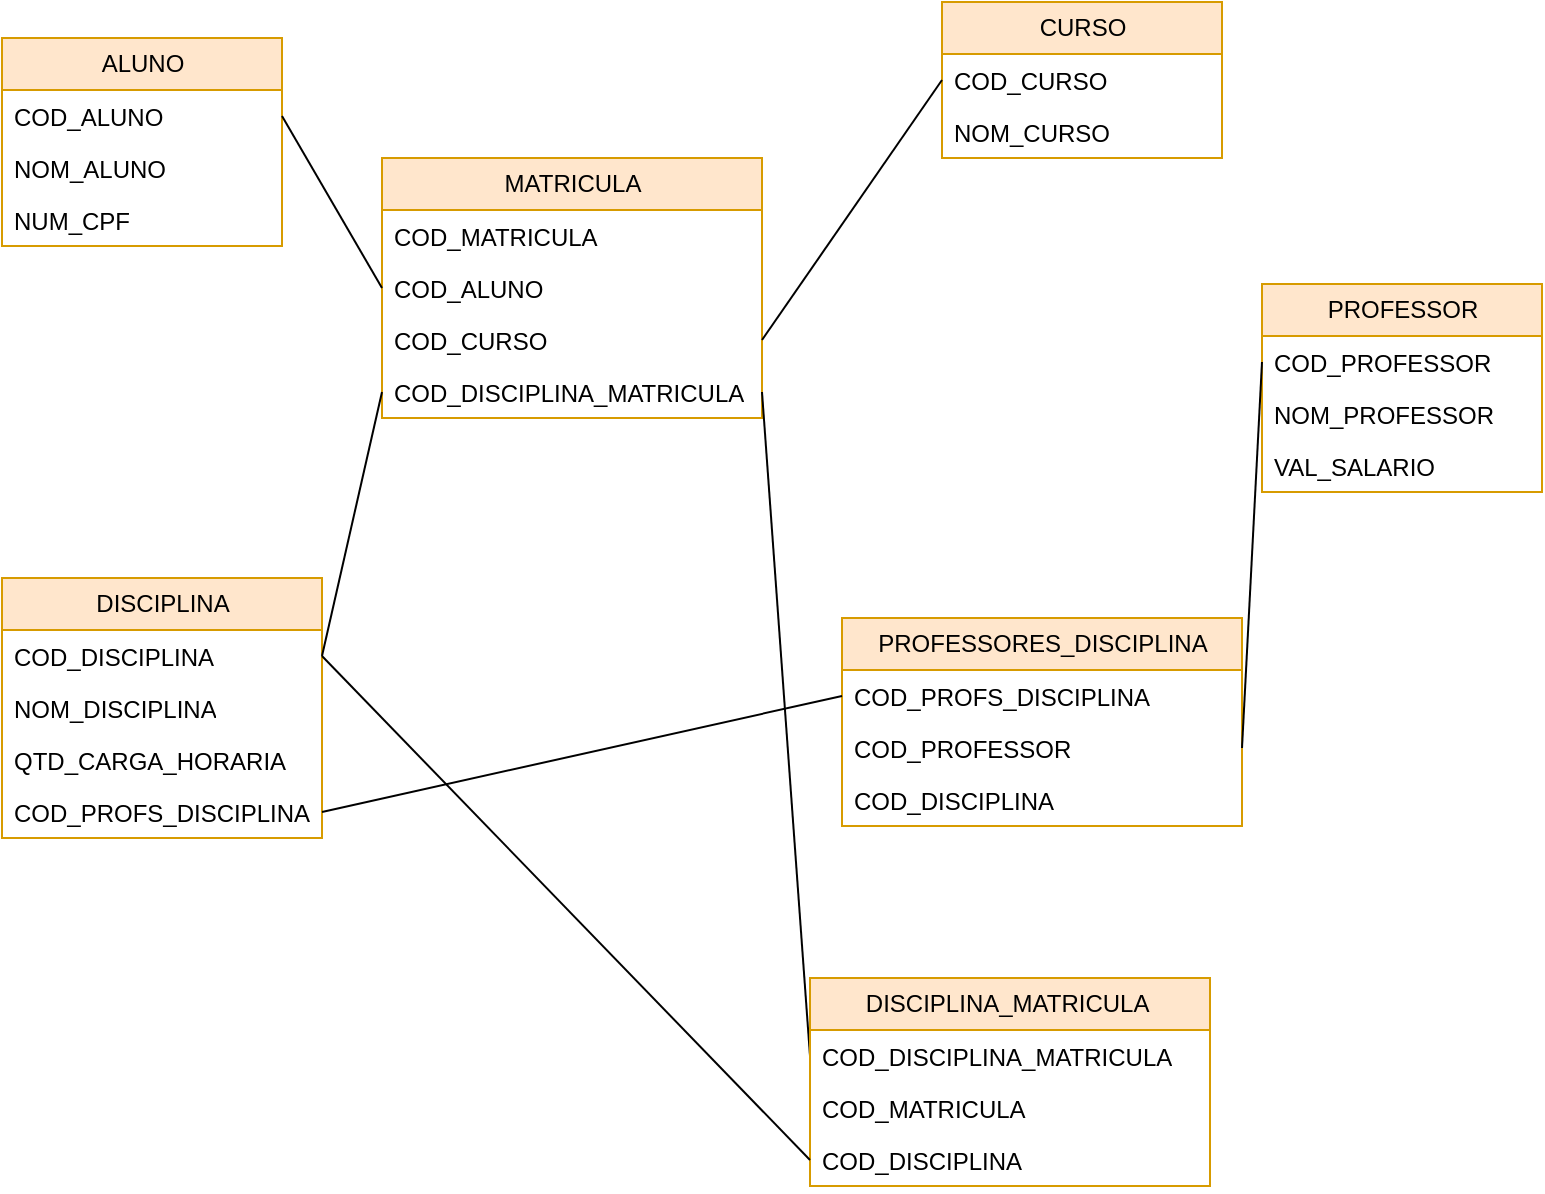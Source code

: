 <mxfile version="21.6.9" type="device">
  <diagram name="Página-1" id="yBHkCJSKhaY4Tj-qucJd">
    <mxGraphModel dx="794" dy="677" grid="1" gridSize="10" guides="1" tooltips="1" connect="1" arrows="1" fold="1" page="1" pageScale="1" pageWidth="827" pageHeight="1169" math="0" shadow="0">
      <root>
        <mxCell id="0" />
        <mxCell id="1" parent="0" />
        <mxCell id="Fxy2UOBtcPNBJgfNg50S-2" value="ALUNO" style="swimlane;fontStyle=0;childLayout=stackLayout;horizontal=1;startSize=26;fillColor=#ffe6cc;horizontalStack=0;resizeParent=1;resizeParentMax=0;resizeLast=0;collapsible=1;marginBottom=0;html=1;strokeColor=#d79b00;" parent="1" vertex="1">
          <mxGeometry x="10" y="70" width="140" height="104" as="geometry" />
        </mxCell>
        <mxCell id="Fxy2UOBtcPNBJgfNg50S-3" value="COD_ALUNO" style="text;strokeColor=none;fillColor=none;align=left;verticalAlign=top;spacingLeft=4;spacingRight=4;overflow=hidden;rotatable=0;points=[[0,0.5],[1,0.5]];portConstraint=eastwest;whiteSpace=wrap;html=1;" parent="Fxy2UOBtcPNBJgfNg50S-2" vertex="1">
          <mxGeometry y="26" width="140" height="26" as="geometry" />
        </mxCell>
        <mxCell id="Fxy2UOBtcPNBJgfNg50S-4" value="NOM_ALUNO" style="text;strokeColor=none;fillColor=none;align=left;verticalAlign=top;spacingLeft=4;spacingRight=4;overflow=hidden;rotatable=0;points=[[0,0.5],[1,0.5]];portConstraint=eastwest;whiteSpace=wrap;html=1;" parent="Fxy2UOBtcPNBJgfNg50S-2" vertex="1">
          <mxGeometry y="52" width="140" height="26" as="geometry" />
        </mxCell>
        <mxCell id="Fxy2UOBtcPNBJgfNg50S-5" value="NUM_CPF" style="text;strokeColor=none;fillColor=none;align=left;verticalAlign=top;spacingLeft=4;spacingRight=4;overflow=hidden;rotatable=0;points=[[0,0.5],[1,0.5]];portConstraint=eastwest;whiteSpace=wrap;html=1;" parent="Fxy2UOBtcPNBJgfNg50S-2" vertex="1">
          <mxGeometry y="78" width="140" height="26" as="geometry" />
        </mxCell>
        <mxCell id="Fxy2UOBtcPNBJgfNg50S-10" value="CURSO" style="swimlane;fontStyle=0;childLayout=stackLayout;horizontal=1;startSize=26;fillColor=#ffe6cc;horizontalStack=0;resizeParent=1;resizeParentMax=0;resizeLast=0;collapsible=1;marginBottom=0;html=1;strokeColor=#d79b00;" parent="1" vertex="1">
          <mxGeometry x="480" y="52" width="140" height="78" as="geometry" />
        </mxCell>
        <mxCell id="Fxy2UOBtcPNBJgfNg50S-11" value="COD_CURSO" style="text;strokeColor=none;fillColor=none;align=left;verticalAlign=top;spacingLeft=4;spacingRight=4;overflow=hidden;rotatable=0;points=[[0,0.5],[1,0.5]];portConstraint=eastwest;whiteSpace=wrap;html=1;" parent="Fxy2UOBtcPNBJgfNg50S-10" vertex="1">
          <mxGeometry y="26" width="140" height="26" as="geometry" />
        </mxCell>
        <mxCell id="Fxy2UOBtcPNBJgfNg50S-12" value="NOM_CURSO" style="text;strokeColor=none;fillColor=none;align=left;verticalAlign=top;spacingLeft=4;spacingRight=4;overflow=hidden;rotatable=0;points=[[0,0.5],[1,0.5]];portConstraint=eastwest;whiteSpace=wrap;html=1;" parent="Fxy2UOBtcPNBJgfNg50S-10" vertex="1">
          <mxGeometry y="52" width="140" height="26" as="geometry" />
        </mxCell>
        <mxCell id="Fxy2UOBtcPNBJgfNg50S-14" value="DISCIPLINA" style="swimlane;fontStyle=0;childLayout=stackLayout;horizontal=1;startSize=26;fillColor=#ffe6cc;horizontalStack=0;resizeParent=1;resizeParentMax=0;resizeLast=0;collapsible=1;marginBottom=0;html=1;strokeColor=#d79b00;" parent="1" vertex="1">
          <mxGeometry x="10" y="340" width="160" height="130" as="geometry" />
        </mxCell>
        <mxCell id="Fxy2UOBtcPNBJgfNg50S-15" value="COD_DISCIPLINA" style="text;strokeColor=none;fillColor=none;align=left;verticalAlign=top;spacingLeft=4;spacingRight=4;overflow=hidden;rotatable=0;points=[[0,0.5],[1,0.5]];portConstraint=eastwest;whiteSpace=wrap;html=1;" parent="Fxy2UOBtcPNBJgfNg50S-14" vertex="1">
          <mxGeometry y="26" width="160" height="26" as="geometry" />
        </mxCell>
        <mxCell id="Fxy2UOBtcPNBJgfNg50S-16" value="NOM_DISCIPLINA" style="text;strokeColor=none;fillColor=none;align=left;verticalAlign=top;spacingLeft=4;spacingRight=4;overflow=hidden;rotatable=0;points=[[0,0.5],[1,0.5]];portConstraint=eastwest;whiteSpace=wrap;html=1;" parent="Fxy2UOBtcPNBJgfNg50S-14" vertex="1">
          <mxGeometry y="52" width="160" height="26" as="geometry" />
        </mxCell>
        <mxCell id="Fxy2UOBtcPNBJgfNg50S-17" value="QTD_CARGA_HORARIA" style="text;strokeColor=none;fillColor=none;align=left;verticalAlign=top;spacingLeft=4;spacingRight=4;overflow=hidden;rotatable=0;points=[[0,0.5],[1,0.5]];portConstraint=eastwest;whiteSpace=wrap;html=1;" parent="Fxy2UOBtcPNBJgfNg50S-14" vertex="1">
          <mxGeometry y="78" width="160" height="26" as="geometry" />
        </mxCell>
        <mxCell id="Fxy2UOBtcPNBJgfNg50S-63" value="COD_PROFS_DISCIPLINA" style="text;strokeColor=none;fillColor=none;align=left;verticalAlign=top;spacingLeft=4;spacingRight=4;overflow=hidden;rotatable=0;points=[[0,0.5],[1,0.5]];portConstraint=eastwest;whiteSpace=wrap;html=1;" parent="Fxy2UOBtcPNBJgfNg50S-14" vertex="1">
          <mxGeometry y="104" width="160" height="26" as="geometry" />
        </mxCell>
        <mxCell id="Fxy2UOBtcPNBJgfNg50S-18" value="PROFESSOR" style="swimlane;fontStyle=0;childLayout=stackLayout;horizontal=1;startSize=26;fillColor=#ffe6cc;horizontalStack=0;resizeParent=1;resizeParentMax=0;resizeLast=0;collapsible=1;marginBottom=0;html=1;strokeColor=#d79b00;" parent="1" vertex="1">
          <mxGeometry x="640" y="193" width="140" height="104" as="geometry" />
        </mxCell>
        <mxCell id="Fxy2UOBtcPNBJgfNg50S-19" value="COD_PROFESSOR" style="text;strokeColor=none;fillColor=none;align=left;verticalAlign=top;spacingLeft=4;spacingRight=4;overflow=hidden;rotatable=0;points=[[0,0.5],[1,0.5]];portConstraint=eastwest;whiteSpace=wrap;html=1;" parent="Fxy2UOBtcPNBJgfNg50S-18" vertex="1">
          <mxGeometry y="26" width="140" height="26" as="geometry" />
        </mxCell>
        <mxCell id="Fxy2UOBtcPNBJgfNg50S-20" value="NOM_PROFESSOR" style="text;strokeColor=none;fillColor=none;align=left;verticalAlign=top;spacingLeft=4;spacingRight=4;overflow=hidden;rotatable=0;points=[[0,0.5],[1,0.5]];portConstraint=eastwest;whiteSpace=wrap;html=1;" parent="Fxy2UOBtcPNBJgfNg50S-18" vertex="1">
          <mxGeometry y="52" width="140" height="26" as="geometry" />
        </mxCell>
        <mxCell id="Fxy2UOBtcPNBJgfNg50S-21" value="VAL_SALARIO" style="text;strokeColor=none;fillColor=none;align=left;verticalAlign=top;spacingLeft=4;spacingRight=4;overflow=hidden;rotatable=0;points=[[0,0.5],[1,0.5]];portConstraint=eastwest;whiteSpace=wrap;html=1;" parent="Fxy2UOBtcPNBJgfNg50S-18" vertex="1">
          <mxGeometry y="78" width="140" height="26" as="geometry" />
        </mxCell>
        <mxCell id="Fxy2UOBtcPNBJgfNg50S-36" value="MATRICULA" style="swimlane;fontStyle=0;childLayout=stackLayout;horizontal=1;startSize=26;fillColor=#ffe6cc;horizontalStack=0;resizeParent=1;resizeParentMax=0;resizeLast=0;collapsible=1;marginBottom=0;html=1;strokeColor=#d79b00;" parent="1" vertex="1">
          <mxGeometry x="200" y="130" width="190" height="130" as="geometry" />
        </mxCell>
        <mxCell id="Fxy2UOBtcPNBJgfNg50S-37" value="COD_MATRICULA" style="text;strokeColor=none;fillColor=none;align=left;verticalAlign=top;spacingLeft=4;spacingRight=4;overflow=hidden;rotatable=0;points=[[0,0.5],[1,0.5]];portConstraint=eastwest;whiteSpace=wrap;html=1;" parent="Fxy2UOBtcPNBJgfNg50S-36" vertex="1">
          <mxGeometry y="26" width="190" height="26" as="geometry" />
        </mxCell>
        <mxCell id="Fxy2UOBtcPNBJgfNg50S-38" value="COD_ALUNO" style="text;strokeColor=none;fillColor=none;align=left;verticalAlign=top;spacingLeft=4;spacingRight=4;overflow=hidden;rotatable=0;points=[[0,0.5],[1,0.5]];portConstraint=eastwest;whiteSpace=wrap;html=1;" parent="Fxy2UOBtcPNBJgfNg50S-36" vertex="1">
          <mxGeometry y="52" width="190" height="26" as="geometry" />
        </mxCell>
        <mxCell id="Fxy2UOBtcPNBJgfNg50S-39" value="COD_CURSO" style="text;strokeColor=none;fillColor=none;align=left;verticalAlign=top;spacingLeft=4;spacingRight=4;overflow=hidden;rotatable=0;points=[[0,0.5],[1,0.5]];portConstraint=eastwest;whiteSpace=wrap;html=1;" parent="Fxy2UOBtcPNBJgfNg50S-36" vertex="1">
          <mxGeometry y="78" width="190" height="26" as="geometry" />
        </mxCell>
        <mxCell id="Fxy2UOBtcPNBJgfNg50S-40" value="COD_DISCIPLINA_MATRICULA" style="text;strokeColor=none;fillColor=none;align=left;verticalAlign=top;spacingLeft=4;spacingRight=4;overflow=hidden;rotatable=0;points=[[0,0.5],[1,0.5]];portConstraint=eastwest;whiteSpace=wrap;html=1;" parent="Fxy2UOBtcPNBJgfNg50S-36" vertex="1">
          <mxGeometry y="104" width="190" height="26" as="geometry" />
        </mxCell>
        <mxCell id="Fxy2UOBtcPNBJgfNg50S-43" value="" style="endArrow=none;html=1;rounded=0;entryX=1;entryY=0.5;entryDx=0;entryDy=0;exitX=0;exitY=0.5;exitDx=0;exitDy=0;" parent="1" source="Fxy2UOBtcPNBJgfNg50S-38" target="Fxy2UOBtcPNBJgfNg50S-3" edge="1">
          <mxGeometry width="50" height="50" relative="1" as="geometry">
            <mxPoint x="380" y="300" as="sourcePoint" />
            <mxPoint x="430" y="250" as="targetPoint" />
          </mxGeometry>
        </mxCell>
        <mxCell id="Fxy2UOBtcPNBJgfNg50S-44" value="" style="endArrow=none;html=1;rounded=0;entryX=1;entryY=0.5;entryDx=0;entryDy=0;exitX=0;exitY=0.5;exitDx=0;exitDy=0;" parent="1" source="Fxy2UOBtcPNBJgfNg50S-40" target="Fxy2UOBtcPNBJgfNg50S-15" edge="1">
          <mxGeometry width="50" height="50" relative="1" as="geometry">
            <mxPoint x="340" y="380" as="sourcePoint" />
            <mxPoint x="280" y="354" as="targetPoint" />
          </mxGeometry>
        </mxCell>
        <mxCell id="Fxy2UOBtcPNBJgfNg50S-45" value="" style="endArrow=none;html=1;rounded=0;entryX=1;entryY=0.5;entryDx=0;entryDy=0;exitX=0;exitY=0.5;exitDx=0;exitDy=0;" parent="1" source="Fxy2UOBtcPNBJgfNg50S-11" target="Fxy2UOBtcPNBJgfNg50S-39" edge="1">
          <mxGeometry width="50" height="50" relative="1" as="geometry">
            <mxPoint x="390" y="140" as="sourcePoint" />
            <mxPoint x="350" y="202" as="targetPoint" />
          </mxGeometry>
        </mxCell>
        <mxCell id="Fxy2UOBtcPNBJgfNg50S-47" value="PROFESSORES_DISCIPLINA" style="swimlane;fontStyle=0;childLayout=stackLayout;horizontal=1;startSize=26;fillColor=#ffe6cc;horizontalStack=0;resizeParent=1;resizeParentMax=0;resizeLast=0;collapsible=1;marginBottom=0;html=1;strokeColor=#d79b00;" parent="1" vertex="1">
          <mxGeometry x="430" y="360" width="200" height="104" as="geometry" />
        </mxCell>
        <mxCell id="Fxy2UOBtcPNBJgfNg50S-48" value="COD_PROFS_DISCIPLINA" style="text;strokeColor=none;fillColor=none;align=left;verticalAlign=top;spacingLeft=4;spacingRight=4;overflow=hidden;rotatable=0;points=[[0,0.5],[1,0.5]];portConstraint=eastwest;whiteSpace=wrap;html=1;" parent="Fxy2UOBtcPNBJgfNg50S-47" vertex="1">
          <mxGeometry y="26" width="200" height="26" as="geometry" />
        </mxCell>
        <mxCell id="Fxy2UOBtcPNBJgfNg50S-49" value="COD_PROFESSOR" style="text;strokeColor=none;fillColor=none;align=left;verticalAlign=top;spacingLeft=4;spacingRight=4;overflow=hidden;rotatable=0;points=[[0,0.5],[1,0.5]];portConstraint=eastwest;whiteSpace=wrap;html=1;" parent="Fxy2UOBtcPNBJgfNg50S-47" vertex="1">
          <mxGeometry y="52" width="200" height="26" as="geometry" />
        </mxCell>
        <mxCell id="Fxy2UOBtcPNBJgfNg50S-50" value="COD_DISCIPLINA" style="text;strokeColor=none;fillColor=none;align=left;verticalAlign=top;spacingLeft=4;spacingRight=4;overflow=hidden;rotatable=0;points=[[0,0.5],[1,0.5]];portConstraint=eastwest;whiteSpace=wrap;html=1;" parent="Fxy2UOBtcPNBJgfNg50S-47" vertex="1">
          <mxGeometry y="78" width="200" height="26" as="geometry" />
        </mxCell>
        <mxCell id="Fxy2UOBtcPNBJgfNg50S-56" value="" style="endArrow=none;html=1;rounded=0;entryX=0;entryY=0.5;entryDx=0;entryDy=0;exitX=1;exitY=0.5;exitDx=0;exitDy=0;" parent="1" source="Fxy2UOBtcPNBJgfNg50S-40" target="Fxy2UOBtcPNBJgfNg50S-60" edge="1">
          <mxGeometry width="50" height="50" relative="1" as="geometry">
            <mxPoint x="354" y="367" as="sourcePoint" />
            <mxPoint x="240" y="429" as="targetPoint" />
          </mxGeometry>
        </mxCell>
        <mxCell id="Fxy2UOBtcPNBJgfNg50S-57" value="" style="endArrow=none;html=1;rounded=0;entryX=1;entryY=0.5;entryDx=0;entryDy=0;exitX=0;exitY=0.5;exitDx=0;exitDy=0;" parent="1" source="Fxy2UOBtcPNBJgfNg50S-19" target="Fxy2UOBtcPNBJgfNg50S-49" edge="1">
          <mxGeometry width="50" height="50" relative="1" as="geometry">
            <mxPoint x="494" y="367" as="sourcePoint" />
            <mxPoint x="547" y="682" as="targetPoint" />
          </mxGeometry>
        </mxCell>
        <mxCell id="Fxy2UOBtcPNBJgfNg50S-59" value="DISCIPLINA_MATRICULA&amp;nbsp;" style="swimlane;fontStyle=0;childLayout=stackLayout;horizontal=1;startSize=26;fillColor=#ffe6cc;horizontalStack=0;resizeParent=1;resizeParentMax=0;resizeLast=0;collapsible=1;marginBottom=0;html=1;strokeColor=#d79b00;" parent="1" vertex="1">
          <mxGeometry x="414" y="540" width="200" height="104" as="geometry" />
        </mxCell>
        <mxCell id="Fxy2UOBtcPNBJgfNg50S-60" value="COD_DISCIPLINA_MATRICULA" style="text;strokeColor=none;fillColor=none;align=left;verticalAlign=top;spacingLeft=4;spacingRight=4;overflow=hidden;rotatable=0;points=[[0,0.5],[1,0.5]];portConstraint=eastwest;whiteSpace=wrap;html=1;" parent="Fxy2UOBtcPNBJgfNg50S-59" vertex="1">
          <mxGeometry y="26" width="200" height="26" as="geometry" />
        </mxCell>
        <mxCell id="Fxy2UOBtcPNBJgfNg50S-61" value="COD_MATRICULA" style="text;strokeColor=none;fillColor=none;align=left;verticalAlign=top;spacingLeft=4;spacingRight=4;overflow=hidden;rotatable=0;points=[[0,0.5],[1,0.5]];portConstraint=eastwest;whiteSpace=wrap;html=1;" parent="Fxy2UOBtcPNBJgfNg50S-59" vertex="1">
          <mxGeometry y="52" width="200" height="26" as="geometry" />
        </mxCell>
        <mxCell id="Fxy2UOBtcPNBJgfNg50S-62" value="COD_DISCIPLINA" style="text;strokeColor=none;fillColor=none;align=left;verticalAlign=top;spacingLeft=4;spacingRight=4;overflow=hidden;rotatable=0;points=[[0,0.5],[1,0.5]];portConstraint=eastwest;whiteSpace=wrap;html=1;" parent="Fxy2UOBtcPNBJgfNg50S-59" vertex="1">
          <mxGeometry y="78" width="200" height="26" as="geometry" />
        </mxCell>
        <mxCell id="Fxy2UOBtcPNBJgfNg50S-64" value="" style="endArrow=none;html=1;rounded=0;entryX=1;entryY=0.5;entryDx=0;entryDy=0;exitX=0;exitY=0.5;exitDx=0;exitDy=0;" parent="1" source="Fxy2UOBtcPNBJgfNg50S-48" target="Fxy2UOBtcPNBJgfNg50S-63" edge="1">
          <mxGeometry width="50" height="50" relative="1" as="geometry">
            <mxPoint x="244" y="260" as="sourcePoint" />
            <mxPoint x="210" y="442" as="targetPoint" />
          </mxGeometry>
        </mxCell>
        <mxCell id="Fxy2UOBtcPNBJgfNg50S-65" value="" style="endArrow=none;html=1;rounded=0;entryX=0;entryY=0.5;entryDx=0;entryDy=0;exitX=1;exitY=0.5;exitDx=0;exitDy=0;" parent="1" source="Fxy2UOBtcPNBJgfNg50S-15" target="Fxy2UOBtcPNBJgfNg50S-62" edge="1">
          <mxGeometry width="50" height="50" relative="1" as="geometry">
            <mxPoint x="260" y="410" as="sourcePoint" />
            <mxPoint x="284" y="742" as="targetPoint" />
          </mxGeometry>
        </mxCell>
      </root>
    </mxGraphModel>
  </diagram>
</mxfile>

